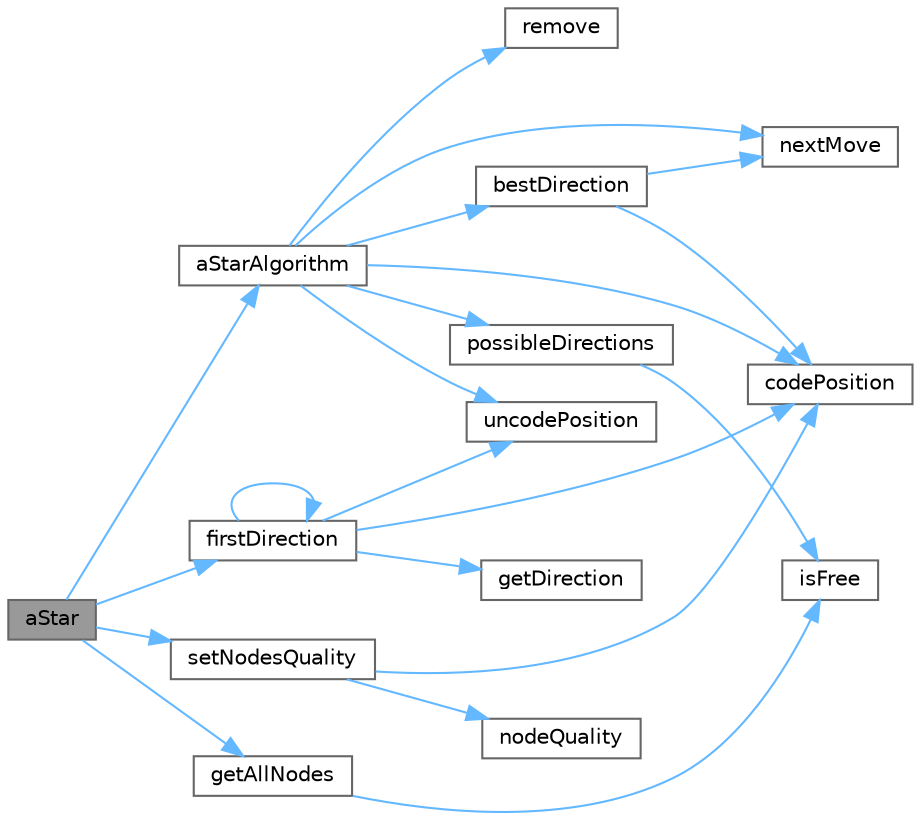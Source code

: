 digraph "aStar"
{
 // LATEX_PDF_SIZE
  bgcolor="transparent";
  edge [fontname=Helvetica,fontsize=10,labelfontname=Helvetica,labelfontsize=10];
  node [fontname=Helvetica,fontsize=10,shape=box,height=0.2,width=0.4];
  rankdir="LR";
  Node1 [label="aStar",height=0.2,width=0.4,color="gray40", fillcolor="grey60", style="filled", fontcolor="black",tooltip=" "];
  Node1 -> Node2 [color="steelblue1",style="solid"];
  Node2 [label="aStarAlgorithm",height=0.2,width=0.4,color="grey40", fillcolor="white", style="filled",URL="$ghost__intelligence_8cpp.html#ae7850a53f5e548a89f5fc7bd313ea30d",tooltip=" "];
  Node2 -> Node3 [color="steelblue1",style="solid"];
  Node3 [label="bestDirection",height=0.2,width=0.4,color="grey40", fillcolor="white", style="filled",URL="$ghost__intelligence_8cpp.html#aa96a92a5f556716af8f446370a5be782",tooltip=" "];
  Node3 -> Node4 [color="steelblue1",style="solid"];
  Node4 [label="codePosition",height=0.2,width=0.4,color="grey40", fillcolor="white", style="filled",URL="$ghost__intelligence_8cpp.html#af131dfae8cf73948925f5bf6803cd4dc",tooltip="convert a Position to a string"];
  Node3 -> Node5 [color="steelblue1",style="solid"];
  Node5 [label="nextMove",height=0.2,width=0.4,color="grey40", fillcolor="white", style="filled",URL="$general_8cpp.html#a4a3d2aecdd95dad3b27401866a6268bc",tooltip=" "];
  Node2 -> Node4 [color="steelblue1",style="solid"];
  Node2 -> Node5 [color="steelblue1",style="solid"];
  Node2 -> Node6 [color="steelblue1",style="solid"];
  Node6 [label="possibleDirections",height=0.2,width=0.4,color="grey40", fillcolor="white", style="filled",URL="$general_8cpp.html#a49b69d17591326e8104b90001fc8e635",tooltip=" "];
  Node6 -> Node7 [color="steelblue1",style="solid"];
  Node7 [label="isFree",height=0.2,width=0.4,color="grey40", fillcolor="white", style="filled",URL="$assertives_8cpp.html#a23b730f99dc9132a7343a500388c27e3",tooltip="A function that checks if a given position is free."];
  Node2 -> Node8 [color="steelblue1",style="solid"];
  Node8 [label="remove",height=0.2,width=0.4,color="grey40", fillcolor="white", style="filled",URL="$ghost__intelligence_8cpp.html#a569048560a0d51e09f6715b64dcb3844",tooltip=" "];
  Node2 -> Node9 [color="steelblue1",style="solid"];
  Node9 [label="uncodePosition",height=0.2,width=0.4,color="grey40", fillcolor="white", style="filled",URL="$ghost__intelligence_8cpp.html#a5ccdcb9f96c7fbbaae872d4c9df2134f",tooltip=" "];
  Node1 -> Node10 [color="steelblue1",style="solid"];
  Node10 [label="firstDirection",height=0.2,width=0.4,color="grey40", fillcolor="white", style="filled",URL="$ghost__intelligence_8cpp.html#a1fbe8983a6b43e0f66152d241229a0df",tooltip=" "];
  Node10 -> Node4 [color="steelblue1",style="solid"];
  Node10 -> Node10 [color="steelblue1",style="solid"];
  Node10 -> Node11 [color="steelblue1",style="solid"];
  Node11 [label="getDirection",height=0.2,width=0.4,color="grey40", fillcolor="white", style="filled",URL="$general_8cpp.html#afe6b83cf4f35dfd94b78afc6bc63928d",tooltip=" "];
  Node10 -> Node9 [color="steelblue1",style="solid"];
  Node1 -> Node12 [color="steelblue1",style="solid"];
  Node12 [label="getAllNodes",height=0.2,width=0.4,color="grey40", fillcolor="white", style="filled",URL="$ghost__intelligence_8cpp.html#a1f530af5c755d488eead876e096fdb0d",tooltip=" "];
  Node12 -> Node7 [color="steelblue1",style="solid"];
  Node1 -> Node13 [color="steelblue1",style="solid"];
  Node13 [label="setNodesQuality",height=0.2,width=0.4,color="grey40", fillcolor="white", style="filled",URL="$ghost__intelligence_8cpp.html#abe78aa040dbd23d0dcd3a65d968647c3",tooltip=" "];
  Node13 -> Node4 [color="steelblue1",style="solid"];
  Node13 -> Node14 [color="steelblue1",style="solid"];
  Node14 [label="nodeQuality",height=0.2,width=0.4,color="grey40", fillcolor="white", style="filled",URL="$ghost__intelligence_8cpp.html#a0fdf8ca591d5e78a3c924bd86ec7be70",tooltip="This function calculates the node quality by using Manhattan distance between the current position an..."];
}

